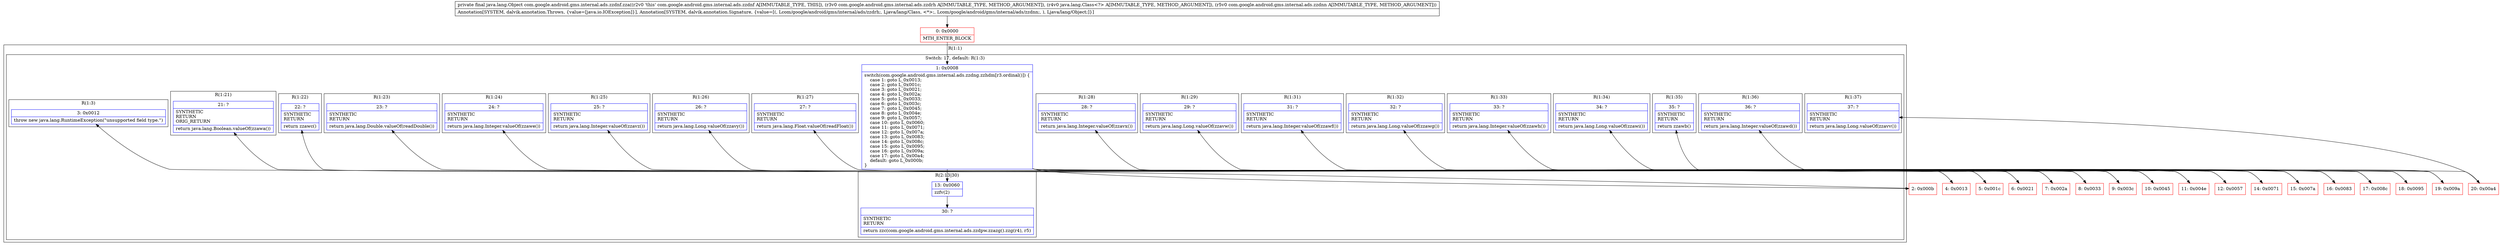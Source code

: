 digraph "CFG forcom.google.android.gms.internal.ads.zzdnf.zza(Lcom\/google\/android\/gms\/internal\/ads\/zzdrh;Ljava\/lang\/Class;Lcom\/google\/android\/gms\/internal\/ads\/zzdnn;)Ljava\/lang\/Object;" {
subgraph cluster_Region_1964876812 {
label = "R(1:1)";
node [shape=record,color=blue];
subgraph cluster_SwitchRegion_1617356886 {
label = "Switch: 17, default: R(1:3)";
node [shape=record,color=blue];
Node_1 [shape=record,label="{1\:\ 0x0008|switch(com.google.android.gms.internal.ads.zzdng.zzhdm[r3.ordinal()]) \{\l    case 1: goto L_0x0013;\l    case 2: goto L_0x001c;\l    case 3: goto L_0x0021;\l    case 4: goto L_0x002a;\l    case 5: goto L_0x0033;\l    case 6: goto L_0x003c;\l    case 7: goto L_0x0045;\l    case 8: goto L_0x004e;\l    case 9: goto L_0x0057;\l    case 10: goto L_0x0060;\l    case 11: goto L_0x0071;\l    case 12: goto L_0x007a;\l    case 13: goto L_0x0083;\l    case 14: goto L_0x008c;\l    case 15: goto L_0x0095;\l    case 16: goto L_0x009a;\l    case 17: goto L_0x00a4;\l    default: goto L_0x000b;\l\}\l}"];
subgraph cluster_Region_1496946811 {
label = "R(1:21)";
node [shape=record,color=blue];
Node_21 [shape=record,label="{21\:\ ?|SYNTHETIC\lRETURN\lORIG_RETURN\l|return java.lang.Boolean.valueOf(zzawa())\l}"];
}
subgraph cluster_Region_364096 {
label = "R(1:22)";
node [shape=record,color=blue];
Node_22 [shape=record,label="{22\:\ ?|SYNTHETIC\lRETURN\l|return zzawc()\l}"];
}
subgraph cluster_Region_404780936 {
label = "R(1:23)";
node [shape=record,color=blue];
Node_23 [shape=record,label="{23\:\ ?|SYNTHETIC\lRETURN\l|return java.lang.Double.valueOf(readDouble())\l}"];
}
subgraph cluster_Region_1339230338 {
label = "R(1:24)";
node [shape=record,color=blue];
Node_24 [shape=record,label="{24\:\ ?|SYNTHETIC\lRETURN\l|return java.lang.Integer.valueOf(zzawe())\l}"];
}
subgraph cluster_Region_1522314051 {
label = "R(1:25)";
node [shape=record,color=blue];
Node_25 [shape=record,label="{25\:\ ?|SYNTHETIC\lRETURN\l|return java.lang.Integer.valueOf(zzavz())\l}"];
}
subgraph cluster_Region_1994873306 {
label = "R(1:26)";
node [shape=record,color=blue];
Node_26 [shape=record,label="{26\:\ ?|SYNTHETIC\lRETURN\l|return java.lang.Long.valueOf(zzavy())\l}"];
}
subgraph cluster_Region_1835072697 {
label = "R(1:27)";
node [shape=record,color=blue];
Node_27 [shape=record,label="{27\:\ ?|SYNTHETIC\lRETURN\l|return java.lang.Float.valueOf(readFloat())\l}"];
}
subgraph cluster_Region_983596687 {
label = "R(1:28)";
node [shape=record,color=blue];
Node_28 [shape=record,label="{28\:\ ?|SYNTHETIC\lRETURN\l|return java.lang.Integer.valueOf(zzavx())\l}"];
}
subgraph cluster_Region_100215851 {
label = "R(1:29)";
node [shape=record,color=blue];
Node_29 [shape=record,label="{29\:\ ?|SYNTHETIC\lRETURN\l|return java.lang.Long.valueOf(zzavw())\l}"];
}
subgraph cluster_Region_1235000519 {
label = "R(2:13|30)";
node [shape=record,color=blue];
Node_13 [shape=record,label="{13\:\ 0x0060|zzfv(2)\l}"];
Node_30 [shape=record,label="{30\:\ ?|SYNTHETIC\lRETURN\l|return zzc(com.google.android.gms.internal.ads.zzdpw.zzazg().zzg(r4), r5)\l}"];
}
subgraph cluster_Region_594752633 {
label = "R(1:31)";
node [shape=record,color=blue];
Node_31 [shape=record,label="{31\:\ ?|SYNTHETIC\lRETURN\l|return java.lang.Integer.valueOf(zzawf())\l}"];
}
subgraph cluster_Region_438203038 {
label = "R(1:32)";
node [shape=record,color=blue];
Node_32 [shape=record,label="{32\:\ ?|SYNTHETIC\lRETURN\l|return java.lang.Long.valueOf(zzawg())\l}"];
}
subgraph cluster_Region_1456115074 {
label = "R(1:33)";
node [shape=record,color=blue];
Node_33 [shape=record,label="{33\:\ ?|SYNTHETIC\lRETURN\l|return java.lang.Integer.valueOf(zzawh())\l}"];
}
subgraph cluster_Region_2073905464 {
label = "R(1:34)";
node [shape=record,color=blue];
Node_34 [shape=record,label="{34\:\ ?|SYNTHETIC\lRETURN\l|return java.lang.Long.valueOf(zzawi())\l}"];
}
subgraph cluster_Region_1098349262 {
label = "R(1:35)";
node [shape=record,color=blue];
Node_35 [shape=record,label="{35\:\ ?|SYNTHETIC\lRETURN\l|return zzawb()\l}"];
}
subgraph cluster_Region_680815356 {
label = "R(1:36)";
node [shape=record,color=blue];
Node_36 [shape=record,label="{36\:\ ?|SYNTHETIC\lRETURN\l|return java.lang.Integer.valueOf(zzawd())\l}"];
}
subgraph cluster_Region_716195057 {
label = "R(1:37)";
node [shape=record,color=blue];
Node_37 [shape=record,label="{37\:\ ?|SYNTHETIC\lRETURN\l|return java.lang.Long.valueOf(zzavv())\l}"];
}
subgraph cluster_Region_997530646 {
label = "R(1:3)";
node [shape=record,color=blue];
Node_3 [shape=record,label="{3\:\ 0x0012|throw new java.lang.RuntimeException(\"unsupported field type.\")\l}"];
}
}
}
Node_0 [shape=record,color=red,label="{0\:\ 0x0000|MTH_ENTER_BLOCK\l}"];
Node_2 [shape=record,color=red,label="{2\:\ 0x000b}"];
Node_4 [shape=record,color=red,label="{4\:\ 0x0013}"];
Node_5 [shape=record,color=red,label="{5\:\ 0x001c}"];
Node_6 [shape=record,color=red,label="{6\:\ 0x0021}"];
Node_7 [shape=record,color=red,label="{7\:\ 0x002a}"];
Node_8 [shape=record,color=red,label="{8\:\ 0x0033}"];
Node_9 [shape=record,color=red,label="{9\:\ 0x003c}"];
Node_10 [shape=record,color=red,label="{10\:\ 0x0045}"];
Node_11 [shape=record,color=red,label="{11\:\ 0x004e}"];
Node_12 [shape=record,color=red,label="{12\:\ 0x0057}"];
Node_14 [shape=record,color=red,label="{14\:\ 0x0071}"];
Node_15 [shape=record,color=red,label="{15\:\ 0x007a}"];
Node_16 [shape=record,color=red,label="{16\:\ 0x0083}"];
Node_17 [shape=record,color=red,label="{17\:\ 0x008c}"];
Node_18 [shape=record,color=red,label="{18\:\ 0x0095}"];
Node_19 [shape=record,color=red,label="{19\:\ 0x009a}"];
Node_20 [shape=record,color=red,label="{20\:\ 0x00a4}"];
MethodNode[shape=record,label="{private final java.lang.Object com.google.android.gms.internal.ads.zzdnf.zza((r2v0 'this' com.google.android.gms.internal.ads.zzdnf A[IMMUTABLE_TYPE, THIS]), (r3v0 com.google.android.gms.internal.ads.zzdrh A[IMMUTABLE_TYPE, METHOD_ARGUMENT]), (r4v0 java.lang.Class\<?\> A[IMMUTABLE_TYPE, METHOD_ARGUMENT]), (r5v0 com.google.android.gms.internal.ads.zzdnn A[IMMUTABLE_TYPE, METHOD_ARGUMENT]))  | Annotation[SYSTEM, dalvik.annotation.Throws, \{value=[java.io.IOException]\}], Annotation[SYSTEM, dalvik.annotation.Signature, \{value=[(, Lcom\/google\/android\/gms\/internal\/ads\/zzdrh;, Ljava\/lang\/Class, \<*\>;, Lcom\/google\/android\/gms\/internal\/ads\/zzdnn;, ), Ljava\/lang\/Object;]\}]\l}"];
MethodNode -> Node_0;
Node_1 -> Node_2;
Node_1 -> Node_4;
Node_1 -> Node_5;
Node_1 -> Node_6;
Node_1 -> Node_7;
Node_1 -> Node_8;
Node_1 -> Node_9;
Node_1 -> Node_10;
Node_1 -> Node_11;
Node_1 -> Node_12;
Node_1 -> Node_13;
Node_1 -> Node_14;
Node_1 -> Node_15;
Node_1 -> Node_16;
Node_1 -> Node_17;
Node_1 -> Node_18;
Node_1 -> Node_19;
Node_1 -> Node_20;
Node_13 -> Node_30;
Node_0 -> Node_1;
Node_2 -> Node_3;
Node_4 -> Node_21;
Node_5 -> Node_22;
Node_6 -> Node_23;
Node_7 -> Node_24;
Node_8 -> Node_25;
Node_9 -> Node_26;
Node_10 -> Node_27;
Node_11 -> Node_28;
Node_12 -> Node_29;
Node_14 -> Node_31;
Node_15 -> Node_32;
Node_16 -> Node_33;
Node_17 -> Node_34;
Node_18 -> Node_35;
Node_19 -> Node_36;
Node_20 -> Node_37;
}


